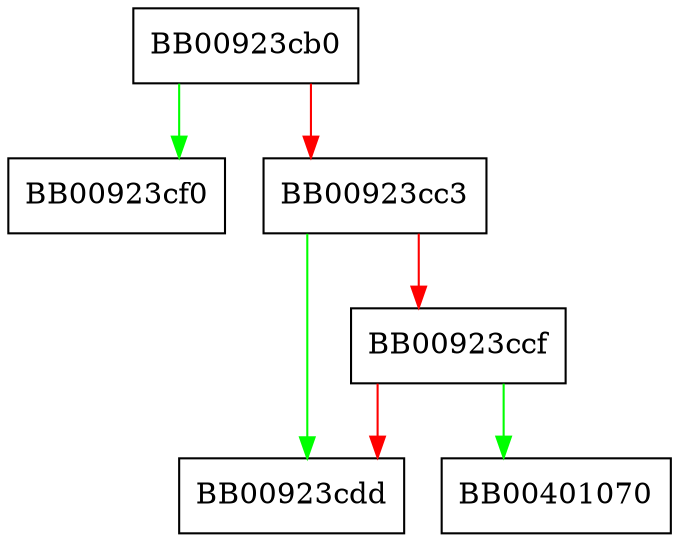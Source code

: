 digraph __libc_alloc_buffer_copy_bytes {
  node [shape="box"];
  graph [splines=ortho];
  BB00923cb0 -> BB00923cf0 [color="green"];
  BB00923cb0 -> BB00923cc3 [color="red"];
  BB00923cc3 -> BB00923cdd [color="green"];
  BB00923cc3 -> BB00923ccf [color="red"];
  BB00923ccf -> BB00401070 [color="green"];
  BB00923ccf -> BB00923cdd [color="red"];
}